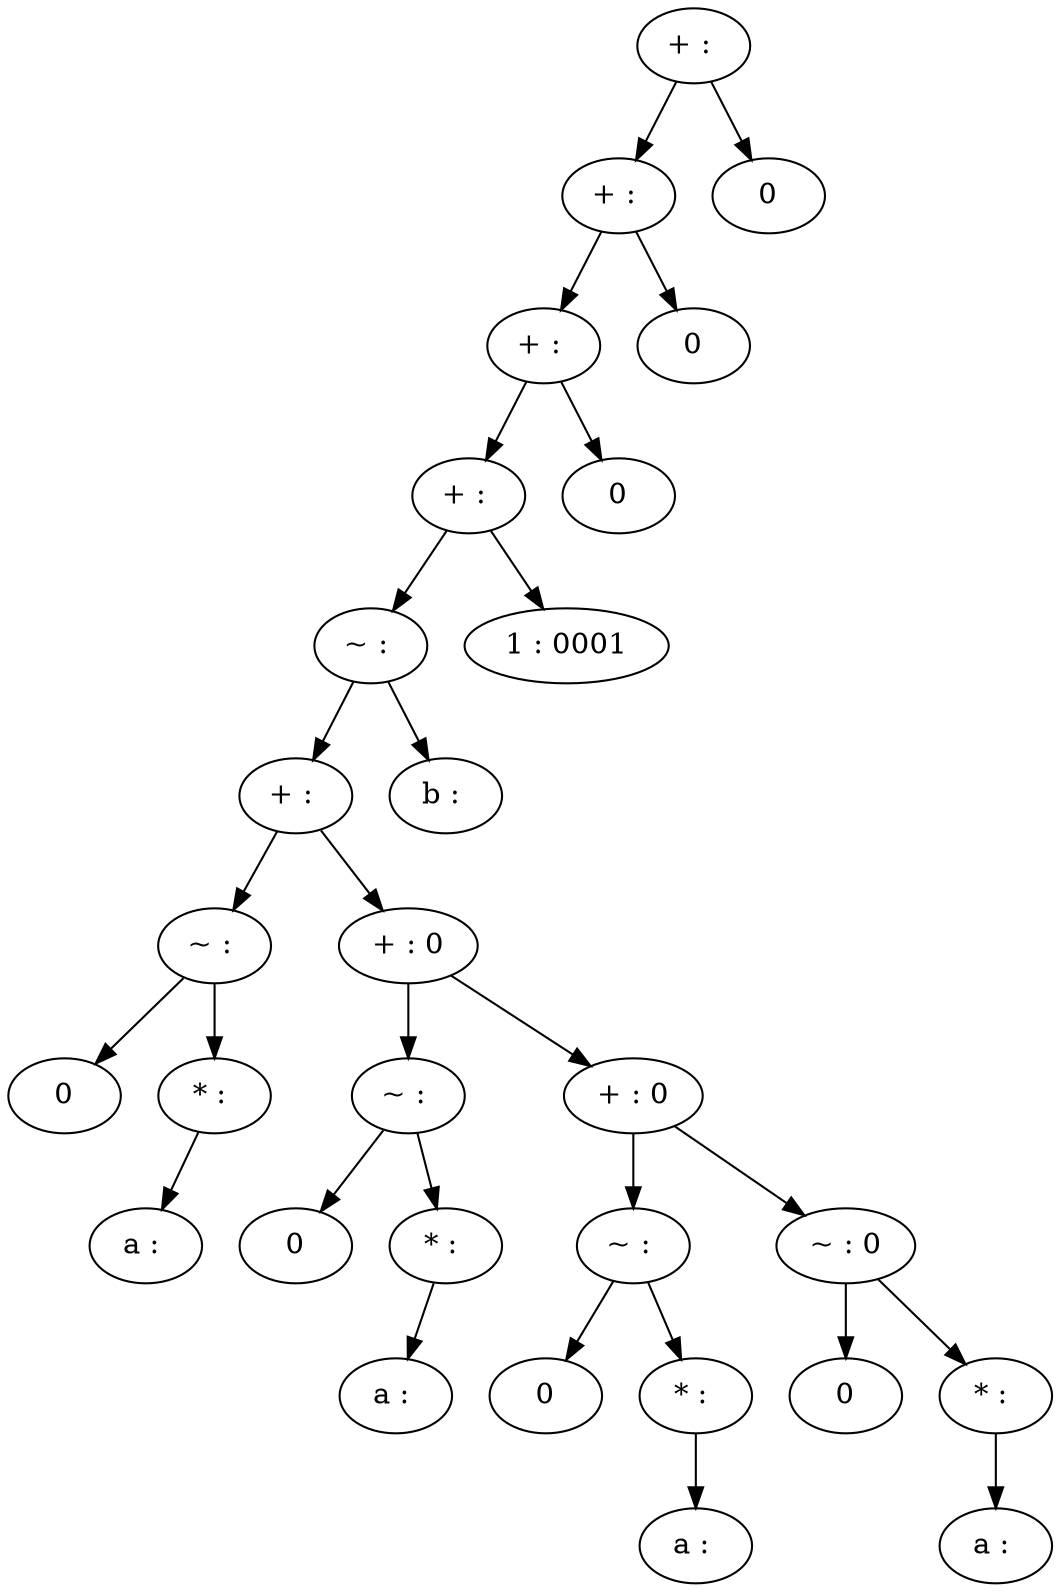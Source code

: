 // The Round Table
digraph {
	0 [label="+ : "]
	1 [label="+ : "]
	2 [label="+ : "]
	3 [label="+ : "]
	4 [label="~ : "]
	5 [label="+ : "]
	6 [label="~ : "]
	7 [label=0]
	8 [label="* : "]
	9 [label="a : "]
	10 [label="+ : 0"]
	11 [label="~ : "]
	12 [label=0]
	13 [label="* : "]
	14 [label="a : "]
	15 [label="+ : 0"]
	16 [label="~ : "]
	17 [label=0]
	18 [label="* : "]
	19 [label="a : "]
	20 [label="~ : 0"]
	21 [label=0]
	22 [label="* : "]
	23 [label="a : "]
	24 [label="b : "]
	25 [label="1 : 0001"]
	26 [label=0]
	27 [label=0]
	28 [label=0]
	0 -> 1
	1 -> 2
	2 -> 3
	3 -> 4
	4 -> 5
	5 -> 6
	6 -> 7
	6 -> 8
	8 -> 9
	5 -> 10
	10 -> 11
	11 -> 12
	11 -> 13
	13 -> 14
	10 -> 15
	15 -> 16
	16 -> 17
	16 -> 18
	18 -> 19
	15 -> 20
	20 -> 21
	20 -> 22
	22 -> 23
	4 -> 24
	3 -> 25
	2 -> 26
	1 -> 27
	0 -> 28
}
